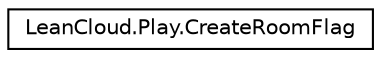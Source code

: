 digraph "Graphical Class Hierarchy"
{
  edge [fontname="Helvetica",fontsize="10",labelfontname="Helvetica",labelfontsize="10"];
  node [fontname="Helvetica",fontsize="10",shape=record];
  rankdir="LR";
  Node1 [label="LeanCloud.Play.CreateRoomFlag",height=0.2,width=0.4,color="black", fillcolor="white", style="filled",URL="$classLeanCloud_1_1Play_1_1CreateRoomFlag.htm",tooltip="创建房间标识 "];
}
